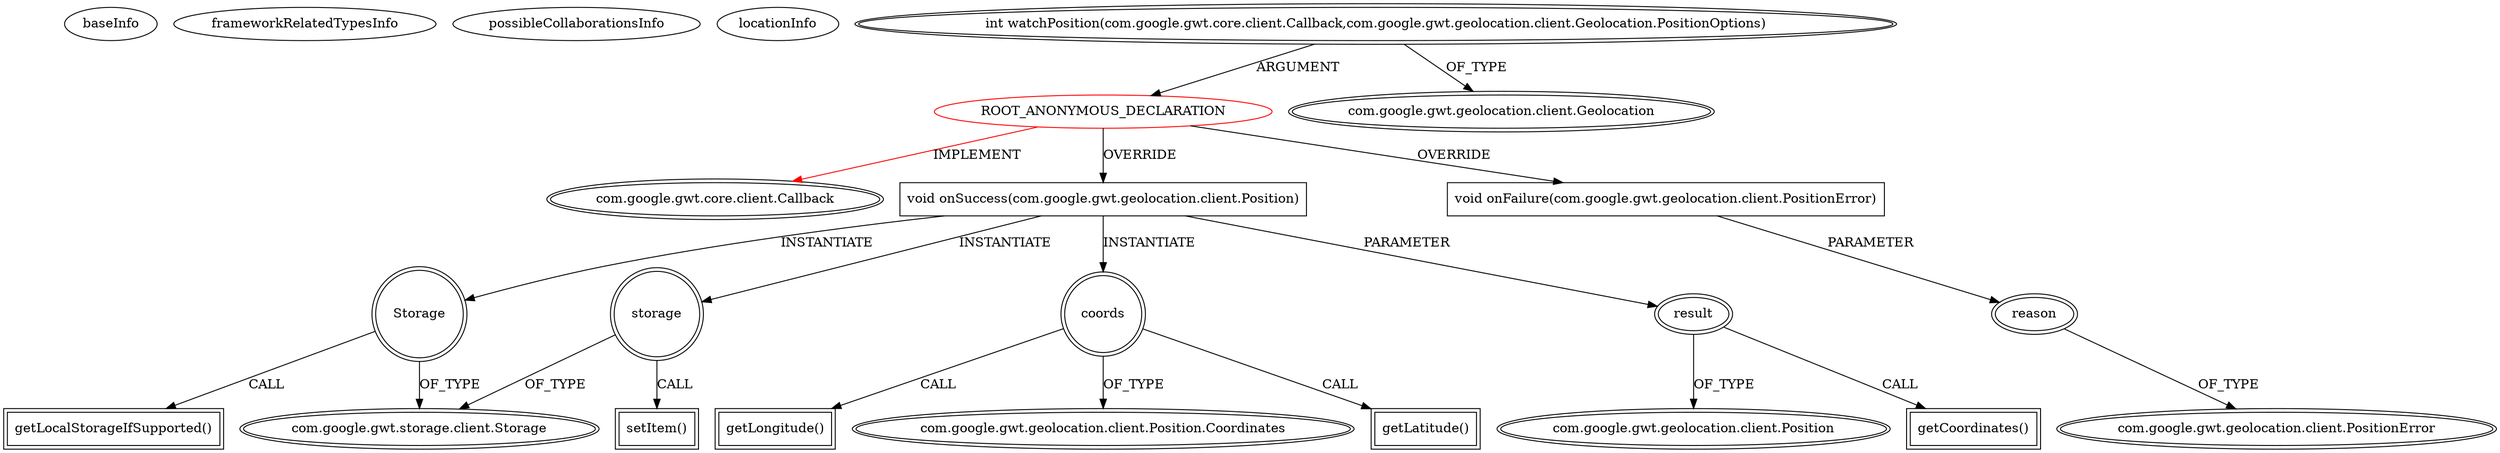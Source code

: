 digraph {
baseInfo[graphId=1288,category="extension_graph",isAnonymous=true,possibleRelation=false]
frameworkRelatedTypesInfo[0="com.google.gwt.core.client.Callback"]
possibleCollaborationsInfo[]
locationInfo[projectName="drweaver-gwt_garage_control",filePath="/drweaver-gwt_garage_control/gwt_garage_control-master/src/drweaver/garagecontrol/client/GarageControl.java",contextSignature="void startLocationWatcher()",graphId="1288"]
0[label="ROOT_ANONYMOUS_DECLARATION",vertexType="ROOT_ANONYMOUS_DECLARATION",isFrameworkType=false,color=red]
1[label="com.google.gwt.core.client.Callback",vertexType="FRAMEWORK_INTERFACE_TYPE",isFrameworkType=true,peripheries=2]
2[label="int watchPosition(com.google.gwt.core.client.Callback,com.google.gwt.geolocation.client.Geolocation.PositionOptions)",vertexType="OUTSIDE_CALL",isFrameworkType=true,peripheries=2]
3[label="com.google.gwt.geolocation.client.Geolocation",vertexType="FRAMEWORK_CLASS_TYPE",isFrameworkType=true,peripheries=2]
4[label="void onSuccess(com.google.gwt.geolocation.client.Position)",vertexType="OVERRIDING_METHOD_DECLARATION",isFrameworkType=false,shape=box]
5[label="result",vertexType="PARAMETER_DECLARATION",isFrameworkType=true,peripheries=2]
6[label="com.google.gwt.geolocation.client.Position",vertexType="FRAMEWORK_INTERFACE_TYPE",isFrameworkType=true,peripheries=2]
7[label="Storage",vertexType="VARIABLE_EXPRESION",isFrameworkType=true,peripheries=2,shape=circle]
9[label="com.google.gwt.storage.client.Storage",vertexType="FRAMEWORK_CLASS_TYPE",isFrameworkType=true,peripheries=2]
8[label="getLocalStorageIfSupported()",vertexType="INSIDE_CALL",isFrameworkType=true,peripheries=2,shape=box]
11[label="getCoordinates()",vertexType="INSIDE_CALL",isFrameworkType=true,peripheries=2,shape=box]
12[label="storage",vertexType="VARIABLE_EXPRESION",isFrameworkType=true,peripheries=2,shape=circle]
13[label="setItem()",vertexType="INSIDE_CALL",isFrameworkType=true,peripheries=2,shape=box]
15[label="coords",vertexType="VARIABLE_EXPRESION",isFrameworkType=true,peripheries=2,shape=circle]
17[label="com.google.gwt.geolocation.client.Position.Coordinates",vertexType="FRAMEWORK_INTERFACE_TYPE",isFrameworkType=true,peripheries=2]
16[label="getLatitude()",vertexType="INSIDE_CALL",isFrameworkType=true,peripheries=2,shape=box]
19[label="getLongitude()",vertexType="INSIDE_CALL",isFrameworkType=true,peripheries=2,shape=box]
20[label="void onFailure(com.google.gwt.geolocation.client.PositionError)",vertexType="OVERRIDING_METHOD_DECLARATION",isFrameworkType=false,shape=box]
21[label="reason",vertexType="PARAMETER_DECLARATION",isFrameworkType=true,peripheries=2]
22[label="com.google.gwt.geolocation.client.PositionError",vertexType="FRAMEWORK_CLASS_TYPE",isFrameworkType=true,peripheries=2]
0->1[label="IMPLEMENT",color=red]
2->0[label="ARGUMENT"]
2->3[label="OF_TYPE"]
0->4[label="OVERRIDE"]
5->6[label="OF_TYPE"]
4->5[label="PARAMETER"]
4->7[label="INSTANTIATE"]
7->9[label="OF_TYPE"]
7->8[label="CALL"]
5->11[label="CALL"]
4->12[label="INSTANTIATE"]
12->9[label="OF_TYPE"]
12->13[label="CALL"]
4->15[label="INSTANTIATE"]
15->17[label="OF_TYPE"]
15->16[label="CALL"]
15->19[label="CALL"]
0->20[label="OVERRIDE"]
21->22[label="OF_TYPE"]
20->21[label="PARAMETER"]
}

